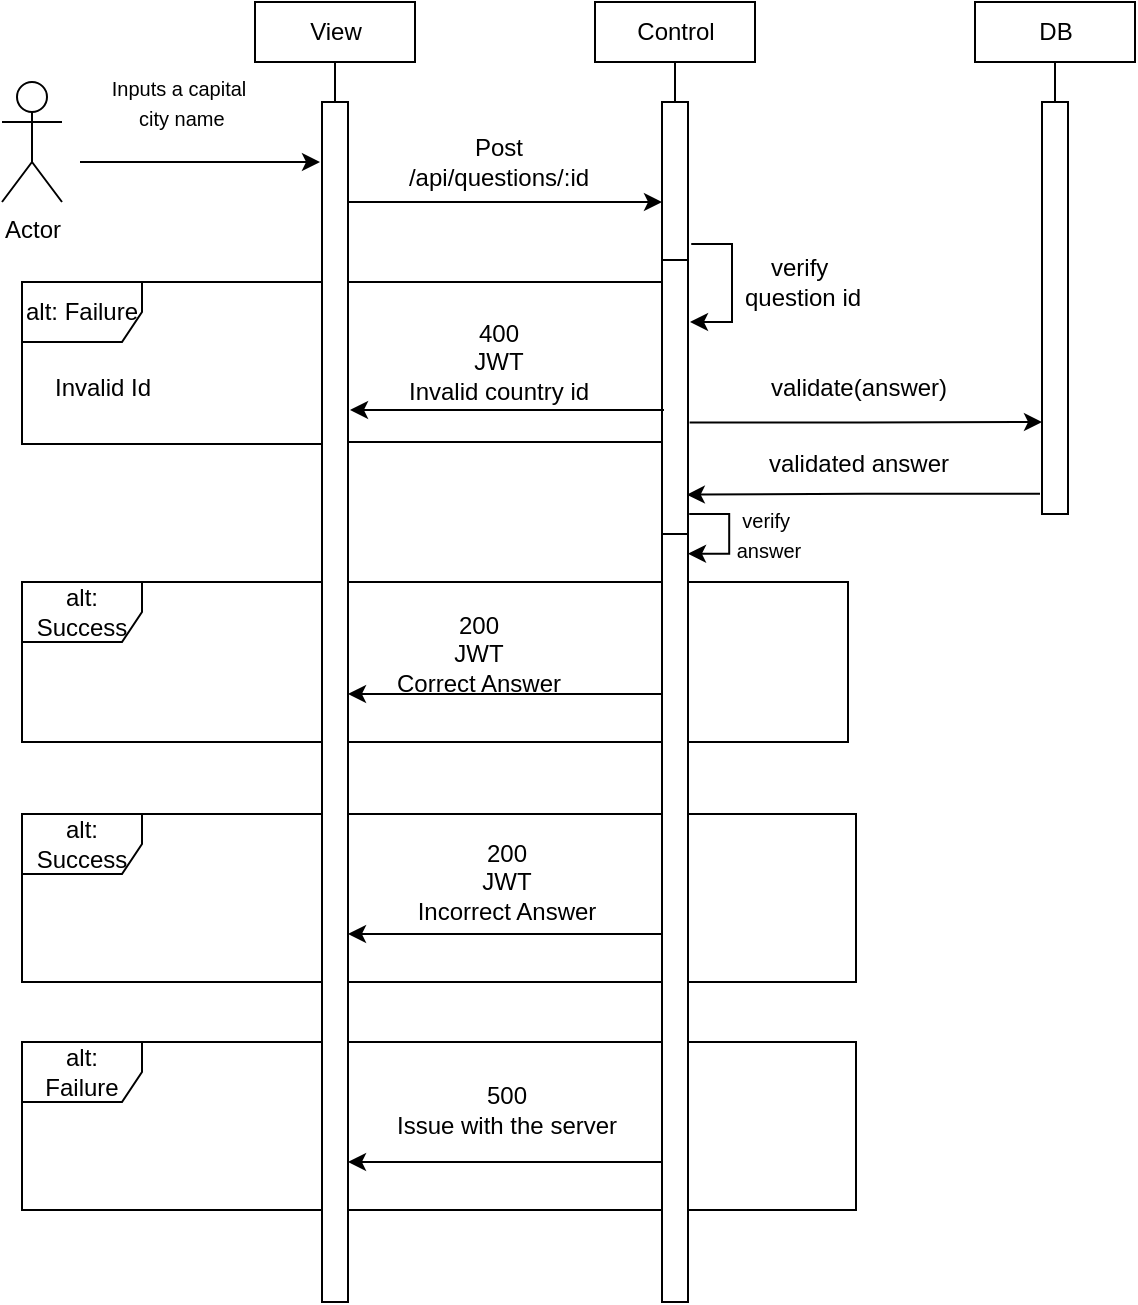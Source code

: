 <mxfile version="24.2.0" type="github">
  <diagram name="Page-1" id="znTmQqUVOChbo05pydBc">
    <mxGraphModel dx="1059" dy="675" grid="1" gridSize="10" guides="1" tooltips="1" connect="1" arrows="1" fold="1" page="1" pageScale="1" pageWidth="850" pageHeight="1100" math="0" shadow="0">
      <root>
        <mxCell id="0" />
        <mxCell id="1" parent="0" />
        <mxCell id="vUsv1Ptr0vhTZ9txSlE0-36" value="" style="rounded=0;whiteSpace=wrap;html=1;" parent="1" vertex="1">
          <mxGeometry x="223" y="320" width="157" height="80" as="geometry" />
        </mxCell>
        <mxCell id="vUsv1Ptr0vhTZ9txSlE0-5" value="View" style="rounded=0;whiteSpace=wrap;html=1;" parent="1" vertex="1">
          <mxGeometry x="176.5" y="30" width="80" height="30" as="geometry" />
        </mxCell>
        <mxCell id="vUsv1Ptr0vhTZ9txSlE0-22" style="edgeStyle=orthogonalEdgeStyle;rounded=0;orthogonalLoop=1;jettySize=auto;html=1;" parent="1" source="vUsv1Ptr0vhTZ9txSlE0-6" target="vUsv1Ptr0vhTZ9txSlE0-11" edge="1">
          <mxGeometry relative="1" as="geometry">
            <Array as="points">
              <mxPoint x="290" y="130" />
              <mxPoint x="290" y="130" />
            </Array>
          </mxGeometry>
        </mxCell>
        <mxCell id="vUsv1Ptr0vhTZ9txSlE0-6" value="" style="rounded=0;whiteSpace=wrap;html=1;" parent="1" vertex="1">
          <mxGeometry x="210" y="80" width="13" height="600" as="geometry" />
        </mxCell>
        <mxCell id="vUsv1Ptr0vhTZ9txSlE0-9" value="" style="endArrow=none;html=1;rounded=0;exitX=0.5;exitY=0;exitDx=0;exitDy=0;entryX=0.5;entryY=1;entryDx=0;entryDy=0;" parent="1" source="vUsv1Ptr0vhTZ9txSlE0-6" target="vUsv1Ptr0vhTZ9txSlE0-5" edge="1">
          <mxGeometry width="50" height="50" relative="1" as="geometry">
            <mxPoint x="188" y="226" as="sourcePoint" />
            <mxPoint x="238" y="176" as="targetPoint" />
          </mxGeometry>
        </mxCell>
        <mxCell id="vUsv1Ptr0vhTZ9txSlE0-10" value="Control" style="rounded=0;whiteSpace=wrap;html=1;" parent="1" vertex="1">
          <mxGeometry x="346.5" y="30" width="80" height="30" as="geometry" />
        </mxCell>
        <mxCell id="vUsv1Ptr0vhTZ9txSlE0-31" style="edgeStyle=orthogonalEdgeStyle;rounded=0;orthogonalLoop=1;jettySize=auto;html=1;entryX=0.969;entryY=0.571;entryDx=0;entryDy=0;entryPerimeter=0;" parent="1" edge="1">
          <mxGeometry relative="1" as="geometry">
            <mxPoint x="393" y="305.85" as="targetPoint" />
            <mxPoint x="393.62" y="286" as="sourcePoint" />
            <Array as="points">
              <mxPoint x="413.62" y="286" />
              <mxPoint x="413.62" y="306" />
            </Array>
          </mxGeometry>
        </mxCell>
        <mxCell id="vUsv1Ptr0vhTZ9txSlE0-11" value="" style="rounded=0;whiteSpace=wrap;html=1;" parent="1" vertex="1">
          <mxGeometry x="380" y="80" width="13" height="600" as="geometry" />
        </mxCell>
        <mxCell id="vUsv1Ptr0vhTZ9txSlE0-51" style="edgeStyle=orthogonalEdgeStyle;rounded=0;orthogonalLoop=1;jettySize=auto;html=1;" parent="1" source="vUsv1Ptr0vhTZ9txSlE0-11" edge="1">
          <mxGeometry relative="1" as="geometry">
            <mxPoint x="223" y="376" as="targetPoint" />
            <Array as="points">
              <mxPoint x="223" y="376" />
            </Array>
          </mxGeometry>
        </mxCell>
        <mxCell id="vUsv1Ptr0vhTZ9txSlE0-12" value="" style="endArrow=none;html=1;rounded=0;exitX=0.5;exitY=0;exitDx=0;exitDy=0;entryX=0.5;entryY=1;entryDx=0;entryDy=0;" parent="1" source="vUsv1Ptr0vhTZ9txSlE0-11" target="vUsv1Ptr0vhTZ9txSlE0-10" edge="1">
          <mxGeometry width="50" height="50" relative="1" as="geometry">
            <mxPoint x="358" y="226" as="sourcePoint" />
            <mxPoint x="408" y="176" as="targetPoint" />
          </mxGeometry>
        </mxCell>
        <mxCell id="vUsv1Ptr0vhTZ9txSlE0-13" value="DB" style="rounded=0;whiteSpace=wrap;html=1;" parent="1" vertex="1">
          <mxGeometry x="536.5" y="30" width="80" height="30" as="geometry" />
        </mxCell>
        <mxCell id="vUsv1Ptr0vhTZ9txSlE0-14" value="" style="rounded=0;whiteSpace=wrap;html=1;" parent="1" vertex="1">
          <mxGeometry x="570" y="80" width="13" height="206" as="geometry" />
        </mxCell>
        <mxCell id="vUsv1Ptr0vhTZ9txSlE0-15" value="" style="endArrow=none;html=1;rounded=0;exitX=0.5;exitY=0;exitDx=0;exitDy=0;entryX=0.5;entryY=1;entryDx=0;entryDy=0;" parent="1" source="vUsv1Ptr0vhTZ9txSlE0-14" target="vUsv1Ptr0vhTZ9txSlE0-13" edge="1">
          <mxGeometry width="50" height="50" relative="1" as="geometry">
            <mxPoint x="548" y="226" as="sourcePoint" />
            <mxPoint x="598" y="176" as="targetPoint" />
          </mxGeometry>
        </mxCell>
        <mxCell id="vUsv1Ptr0vhTZ9txSlE0-16" value="Actor" style="shape=umlActor;verticalLabelPosition=bottom;verticalAlign=top;html=1;outlineConnect=0;" parent="1" vertex="1">
          <mxGeometry x="50" y="70" width="30" height="60" as="geometry" />
        </mxCell>
        <mxCell id="vUsv1Ptr0vhTZ9txSlE0-18" style="edgeStyle=orthogonalEdgeStyle;rounded=0;orthogonalLoop=1;jettySize=auto;html=1;" parent="1" edge="1">
          <mxGeometry relative="1" as="geometry">
            <mxPoint x="89" y="110.0" as="sourcePoint" />
            <mxPoint x="209" y="110" as="targetPoint" />
            <Array as="points">
              <mxPoint x="159" y="110" />
              <mxPoint x="159" y="110" />
            </Array>
          </mxGeometry>
        </mxCell>
        <mxCell id="vUsv1Ptr0vhTZ9txSlE0-19" value="&lt;font style=&quot;font-size: 10px;&quot;&gt;Inputs a capital&lt;/font&gt;&lt;div&gt;&lt;font style=&quot;font-size: 10px;&quot;&gt;&amp;nbsp;city name&lt;/font&gt;&lt;/div&gt;" style="text;html=1;align=center;verticalAlign=middle;resizable=0;points=[];autosize=1;strokeColor=none;fillColor=none;" parent="1" vertex="1">
          <mxGeometry x="93" y="60" width="90" height="40" as="geometry" />
        </mxCell>
        <mxCell id="vUsv1Ptr0vhTZ9txSlE0-23" value="Post&lt;div&gt;/api/questions/:id&lt;/div&gt;" style="text;html=1;align=center;verticalAlign=middle;resizable=0;points=[];autosize=1;strokeColor=none;fillColor=none;" parent="1" vertex="1">
          <mxGeometry x="243" y="90" width="110" height="40" as="geometry" />
        </mxCell>
        <mxCell id="vUsv1Ptr0vhTZ9txSlE0-25" value="validate(answer)" style="text;html=1;align=center;verticalAlign=middle;resizable=0;points=[];autosize=1;strokeColor=none;fillColor=none;" parent="1" vertex="1">
          <mxGeometry x="423" y="208" width="110" height="30" as="geometry" />
        </mxCell>
        <mxCell id="vUsv1Ptr0vhTZ9txSlE0-26" style="edgeStyle=orthogonalEdgeStyle;rounded=0;orthogonalLoop=1;jettySize=auto;html=1;entryX=0.942;entryY=0.101;entryDx=0;entryDy=0;entryPerimeter=0;exitX=-0.077;exitY=0.951;exitDx=0;exitDy=0;exitPerimeter=0;" parent="1" edge="1" source="vUsv1Ptr0vhTZ9txSlE0-14">
          <mxGeometry relative="1" as="geometry">
            <mxPoint x="563.58" y="275.997" as="sourcePoint" />
            <mxPoint x="392.42" y="276.32" as="targetPoint" />
          </mxGeometry>
        </mxCell>
        <mxCell id="vUsv1Ptr0vhTZ9txSlE0-27" value="validated answer" style="text;html=1;align=center;verticalAlign=middle;resizable=0;points=[];autosize=1;strokeColor=none;fillColor=none;" parent="1" vertex="1">
          <mxGeometry x="423" y="246" width="110" height="30" as="geometry" />
        </mxCell>
        <mxCell id="vUsv1Ptr0vhTZ9txSlE0-29" value="" style="endArrow=none;html=1;rounded=0;" parent="1" edge="1">
          <mxGeometry width="50" height="50" relative="1" as="geometry">
            <mxPoint x="380" y="296" as="sourcePoint" />
            <mxPoint x="393" y="296" as="targetPoint" />
            <Array as="points">
              <mxPoint x="393" y="296" />
            </Array>
          </mxGeometry>
        </mxCell>
        <mxCell id="vUsv1Ptr0vhTZ9txSlE0-32" value="&lt;font style=&quot;font-size: 10px;&quot;&gt;verify&amp;nbsp;&lt;/font&gt;&lt;div&gt;&lt;font style=&quot;font-size: 10px;&quot;&gt;answer&lt;/font&gt;&lt;/div&gt;" style="text;html=1;align=center;verticalAlign=middle;resizable=0;points=[];autosize=1;strokeColor=none;fillColor=none;" parent="1" vertex="1">
          <mxGeometry x="403" y="276" width="60" height="40" as="geometry" />
        </mxCell>
        <mxCell id="vUsv1Ptr0vhTZ9txSlE0-33" value="" style="whiteSpace=wrap;html=1;aspect=fixed;" parent="1" vertex="1">
          <mxGeometry x="393" y="320" width="80" height="80" as="geometry" />
        </mxCell>
        <mxCell id="vUsv1Ptr0vhTZ9txSlE0-34" value="" style="whiteSpace=wrap;html=1;aspect=fixed;" parent="1" vertex="1">
          <mxGeometry x="393" y="436" width="84" height="84" as="geometry" />
        </mxCell>
        <mxCell id="vUsv1Ptr0vhTZ9txSlE0-37" value="" style="rounded=0;whiteSpace=wrap;html=1;" parent="1" vertex="1">
          <mxGeometry x="223" y="436" width="157" height="84" as="geometry" />
        </mxCell>
        <mxCell id="vUsv1Ptr0vhTZ9txSlE0-52" style="edgeStyle=orthogonalEdgeStyle;rounded=0;orthogonalLoop=1;jettySize=auto;html=1;exitX=1;exitY=0.75;exitDx=0;exitDy=0;" parent="1" edge="1" source="vUsv1Ptr0vhTZ9txSlE0-37">
          <mxGeometry relative="1" as="geometry">
            <mxPoint x="373" y="496" as="sourcePoint" />
            <mxPoint x="223" y="496" as="targetPoint" />
            <Array as="points">
              <mxPoint x="380" y="496" />
            </Array>
          </mxGeometry>
        </mxCell>
        <mxCell id="vUsv1Ptr0vhTZ9txSlE0-53" value="200&lt;div&gt;JWT&lt;/div&gt;&lt;div&gt;Correct Answer&lt;/div&gt;" style="text;html=1;align=center;verticalAlign=middle;resizable=0;points=[];autosize=1;strokeColor=none;fillColor=none;" parent="1" vertex="1">
          <mxGeometry x="233" y="326" width="110" height="60" as="geometry" />
        </mxCell>
        <mxCell id="Myf7x4pRrlEok5JEnSSy-2" value="alt:&lt;div&gt;Success&lt;/div&gt;" style="shape=umlFrame;whiteSpace=wrap;html=1;pointerEvents=0;" vertex="1" parent="1">
          <mxGeometry x="60" y="320" width="150" height="80" as="geometry" />
        </mxCell>
        <mxCell id="Myf7x4pRrlEok5JEnSSy-3" value="" style="endArrow=none;html=1;rounded=0;" edge="1" parent="1">
          <mxGeometry width="50" height="50" relative="1" as="geometry">
            <mxPoint x="380" y="159" as="sourcePoint" />
            <mxPoint x="393" y="159" as="targetPoint" />
            <Array as="points">
              <mxPoint x="393" y="159" />
            </Array>
          </mxGeometry>
        </mxCell>
        <mxCell id="Myf7x4pRrlEok5JEnSSy-4" style="edgeStyle=orthogonalEdgeStyle;rounded=0;orthogonalLoop=1;jettySize=auto;html=1;" edge="1" parent="1">
          <mxGeometry relative="1" as="geometry">
            <mxPoint x="394" y="190" as="targetPoint" />
            <mxPoint x="394.62" y="151" as="sourcePoint" />
            <Array as="points">
              <mxPoint x="415" y="151" />
              <mxPoint x="415" y="190" />
            </Array>
          </mxGeometry>
        </mxCell>
        <mxCell id="Myf7x4pRrlEok5JEnSSy-5" value="verify&amp;nbsp;&lt;div&gt;question id&lt;/div&gt;" style="text;html=1;align=center;verticalAlign=middle;resizable=0;points=[];autosize=1;strokeColor=none;fillColor=none;" vertex="1" parent="1">
          <mxGeometry x="410" y="150" width="80" height="40" as="geometry" />
        </mxCell>
        <mxCell id="Myf7x4pRrlEok5JEnSSy-6" value="alt: Failure" style="shape=umlFrame;whiteSpace=wrap;html=1;pointerEvents=0;" vertex="1" parent="1">
          <mxGeometry x="60" y="170" width="150" height="81" as="geometry" />
        </mxCell>
        <mxCell id="Myf7x4pRrlEok5JEnSSy-7" value="" style="rounded=0;whiteSpace=wrap;html=1;" vertex="1" parent="1">
          <mxGeometry x="223" y="170" width="157" height="80" as="geometry" />
        </mxCell>
        <mxCell id="Myf7x4pRrlEok5JEnSSy-8" style="edgeStyle=orthogonalEdgeStyle;rounded=0;orthogonalLoop=1;jettySize=auto;html=1;" edge="1" parent="1">
          <mxGeometry relative="1" as="geometry">
            <mxPoint x="224" y="234" as="targetPoint" />
            <Array as="points">
              <mxPoint x="224" y="234" />
            </Array>
            <mxPoint x="381" y="234" as="sourcePoint" />
          </mxGeometry>
        </mxCell>
        <mxCell id="Myf7x4pRrlEok5JEnSSy-9" value="400&lt;div&gt;JWT&lt;/div&gt;&lt;div&gt;Invalid country id&lt;/div&gt;" style="text;html=1;align=center;verticalAlign=middle;resizable=0;points=[];autosize=1;strokeColor=none;fillColor=none;" vertex="1" parent="1">
          <mxGeometry x="243" y="180" width="110" height="60" as="geometry" />
        </mxCell>
        <mxCell id="Myf7x4pRrlEok5JEnSSy-10" value="Invalid Id" style="text;html=1;align=center;verticalAlign=middle;resizable=0;points=[];autosize=1;strokeColor=none;fillColor=none;" vertex="1" parent="1">
          <mxGeometry x="65" y="208" width="70" height="30" as="geometry" />
        </mxCell>
        <mxCell id="Myf7x4pRrlEok5JEnSSy-11" value="alt:&lt;div&gt;Success&lt;/div&gt;" style="shape=umlFrame;whiteSpace=wrap;html=1;pointerEvents=0;" vertex="1" parent="1">
          <mxGeometry x="60" y="436" width="150" height="84" as="geometry" />
        </mxCell>
        <mxCell id="Myf7x4pRrlEok5JEnSSy-12" value="200&lt;div&gt;JWT&lt;/div&gt;&lt;div&gt;Incorrect Answer&lt;/div&gt;" style="text;html=1;align=center;verticalAlign=middle;resizable=0;points=[];autosize=1;strokeColor=none;fillColor=none;" vertex="1" parent="1">
          <mxGeometry x="246.5" y="440" width="110" height="60" as="geometry" />
        </mxCell>
        <mxCell id="Myf7x4pRrlEok5JEnSSy-15" value="" style="whiteSpace=wrap;html=1;aspect=fixed;" vertex="1" parent="1">
          <mxGeometry x="393" y="550" width="84" height="84" as="geometry" />
        </mxCell>
        <mxCell id="Myf7x4pRrlEok5JEnSSy-16" value="" style="rounded=0;whiteSpace=wrap;html=1;" vertex="1" parent="1">
          <mxGeometry x="223" y="550" width="157" height="84" as="geometry" />
        </mxCell>
        <mxCell id="Myf7x4pRrlEok5JEnSSy-17" style="edgeStyle=orthogonalEdgeStyle;rounded=0;orthogonalLoop=1;jettySize=auto;html=1;exitX=1;exitY=0.75;exitDx=0;exitDy=0;" edge="1" parent="1" source="Myf7x4pRrlEok5JEnSSy-16">
          <mxGeometry relative="1" as="geometry">
            <mxPoint x="373" y="610" as="sourcePoint" />
            <mxPoint x="223" y="610" as="targetPoint" />
            <Array as="points">
              <mxPoint x="380" y="610" />
            </Array>
          </mxGeometry>
        </mxCell>
        <mxCell id="Myf7x4pRrlEok5JEnSSy-18" value="alt:&lt;div&gt;Failure&lt;/div&gt;" style="shape=umlFrame;whiteSpace=wrap;html=1;pointerEvents=0;" vertex="1" parent="1">
          <mxGeometry x="60" y="550" width="150" height="84" as="geometry" />
        </mxCell>
        <mxCell id="Myf7x4pRrlEok5JEnSSy-19" value="500&lt;div&gt;Issue with the server&lt;/div&gt;" style="text;html=1;align=center;verticalAlign=middle;resizable=0;points=[];autosize=1;strokeColor=none;fillColor=none;" vertex="1" parent="1">
          <mxGeometry x="236.5" y="564" width="130" height="40" as="geometry" />
        </mxCell>
        <mxCell id="Myf7x4pRrlEok5JEnSSy-21" style="edgeStyle=orthogonalEdgeStyle;rounded=0;orthogonalLoop=1;jettySize=auto;html=1;exitX=1.061;exitY=0.267;exitDx=0;exitDy=0;exitPerimeter=0;" edge="1" parent="1" source="vUsv1Ptr0vhTZ9txSlE0-11">
          <mxGeometry relative="1" as="geometry">
            <Array as="points">
              <mxPoint x="480" y="240" />
            </Array>
            <mxPoint x="413" y="240" as="sourcePoint" />
            <mxPoint x="570" y="240" as="targetPoint" />
          </mxGeometry>
        </mxCell>
      </root>
    </mxGraphModel>
  </diagram>
</mxfile>
